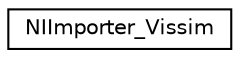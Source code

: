 digraph "Graphical Class Hierarchy"
{
  edge [fontname="Helvetica",fontsize="10",labelfontname="Helvetica",labelfontsize="10"];
  node [fontname="Helvetica",fontsize="10",shape=record];
  rankdir="LR";
  Node0 [label="NIImporter_Vissim",height=0.2,width=0.4,color="black", fillcolor="white", style="filled",URL="$de/dfd/class_n_i_importer___vissim.html",tooltip="Importer for networks stored in Vissim format. "];
}

